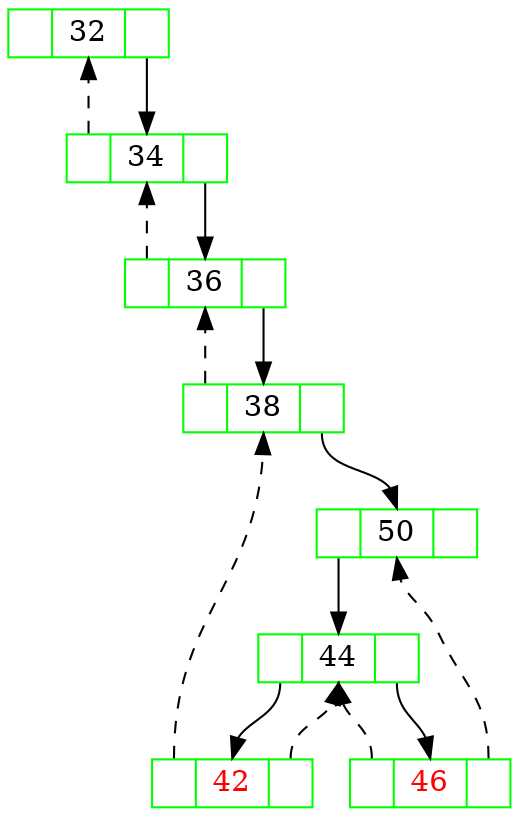 digraph G {
node [shape = record, height = .1, color = "green"];
32[label = "<L> |<D> 32|<R> "];
34[label = "<L> |<D> 34|<R> "];
36[label = "<L> |<D> 36|<R> "];
38[label = "<L> |<D> 38|<R> "];
50[label = "<L> |<D> 50|<R> "];
44[label = "<L> |<D> 44|<R> "];
42[label = "<L> |<D> 42|<R> ",fontcolor="red"];
46[label = "<L> |<D> 46|<R> ",fontcolor="red"];
"32":R -> "34":D;
"34":L -> "32":D[style=dashed];
"34":R -> "36":D;
"36":L -> "34":D[style=dashed];
"36":R -> "38":D;
"38":L -> "36":D[style=dashed];
"38":R -> "50":D;
"50":L -> "44":D;
"44":L -> "42":D;
"44":R -> "46":D;
"42":L -> "38":D[style=dashed];
"42":R -> "44":D[style=dashed];
"46":L -> "44":D[style=dashed];
"46":R -> "50":D[style=dashed];
}
